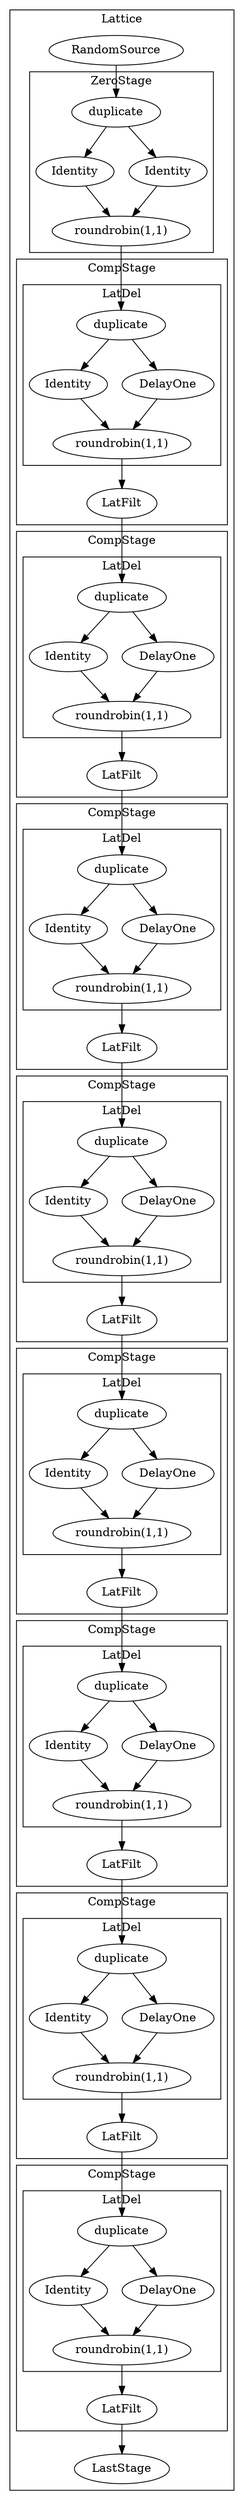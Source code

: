digraph streamit {
subgraph cluster_node1 {
 label="Lattice";
node2 [ label="RandomSource" ]
subgraph cluster_node3 {
 label="ZeroStage";
node4 [ label="duplicate" ]
node5 [ label="roundrobin(1,1)" ]
node6 [ label="Identity" ]
node4 -> node6
node6 -> node5
node7 [ label="Identity" ]
node4 -> node7
node7 -> node5
}
node2 -> node4
subgraph cluster_node8 {
 label="CompStage";
subgraph cluster_node9 {
 label="LatDel";
node10 [ label="duplicate" ]
node11 [ label="roundrobin(1,1)" ]
node12 [ label="Identity" ]
node10 -> node12
node12 -> node11
node13 [ label="DelayOne" ]
node10 -> node13
node13 -> node11
}
node14 [ label="LatFilt" ]
node11 -> node14
}
node5 -> node10
subgraph cluster_node15 {
 label="CompStage";
subgraph cluster_node16 {
 label="LatDel";
node17 [ label="duplicate" ]
node18 [ label="roundrobin(1,1)" ]
node19 [ label="Identity" ]
node17 -> node19
node19 -> node18
node20 [ label="DelayOne" ]
node17 -> node20
node20 -> node18
}
node21 [ label="LatFilt" ]
node18 -> node21
}
node14 -> node17
subgraph cluster_node22 {
 label="CompStage";
subgraph cluster_node23 {
 label="LatDel";
node24 [ label="duplicate" ]
node25 [ label="roundrobin(1,1)" ]
node26 [ label="Identity" ]
node24 -> node26
node26 -> node25
node27 [ label="DelayOne" ]
node24 -> node27
node27 -> node25
}
node28 [ label="LatFilt" ]
node25 -> node28
}
node21 -> node24
subgraph cluster_node29 {
 label="CompStage";
subgraph cluster_node30 {
 label="LatDel";
node31 [ label="duplicate" ]
node32 [ label="roundrobin(1,1)" ]
node33 [ label="Identity" ]
node31 -> node33
node33 -> node32
node34 [ label="DelayOne" ]
node31 -> node34
node34 -> node32
}
node35 [ label="LatFilt" ]
node32 -> node35
}
node28 -> node31
subgraph cluster_node36 {
 label="CompStage";
subgraph cluster_node37 {
 label="LatDel";
node38 [ label="duplicate" ]
node39 [ label="roundrobin(1,1)" ]
node40 [ label="Identity" ]
node38 -> node40
node40 -> node39
node41 [ label="DelayOne" ]
node38 -> node41
node41 -> node39
}
node42 [ label="LatFilt" ]
node39 -> node42
}
node35 -> node38
subgraph cluster_node43 {
 label="CompStage";
subgraph cluster_node44 {
 label="LatDel";
node45 [ label="duplicate" ]
node46 [ label="roundrobin(1,1)" ]
node47 [ label="Identity" ]
node45 -> node47
node47 -> node46
node48 [ label="DelayOne" ]
node45 -> node48
node48 -> node46
}
node49 [ label="LatFilt" ]
node46 -> node49
}
node42 -> node45
subgraph cluster_node50 {
 label="CompStage";
subgraph cluster_node51 {
 label="LatDel";
node52 [ label="duplicate" ]
node53 [ label="roundrobin(1,1)" ]
node54 [ label="Identity" ]
node52 -> node54
node54 -> node53
node55 [ label="DelayOne" ]
node52 -> node55
node55 -> node53
}
node56 [ label="LatFilt" ]
node53 -> node56
}
node49 -> node52
subgraph cluster_node57 {
 label="CompStage";
subgraph cluster_node58 {
 label="LatDel";
node59 [ label="duplicate" ]
node60 [ label="roundrobin(1,1)" ]
node61 [ label="Identity" ]
node59 -> node61
node61 -> node60
node62 [ label="DelayOne" ]
node59 -> node62
node62 -> node60
}
node63 [ label="LatFilt" ]
node60 -> node63
}
node56 -> node59
node64 [ label="LastStage" ]
node63 -> node64
}
}
